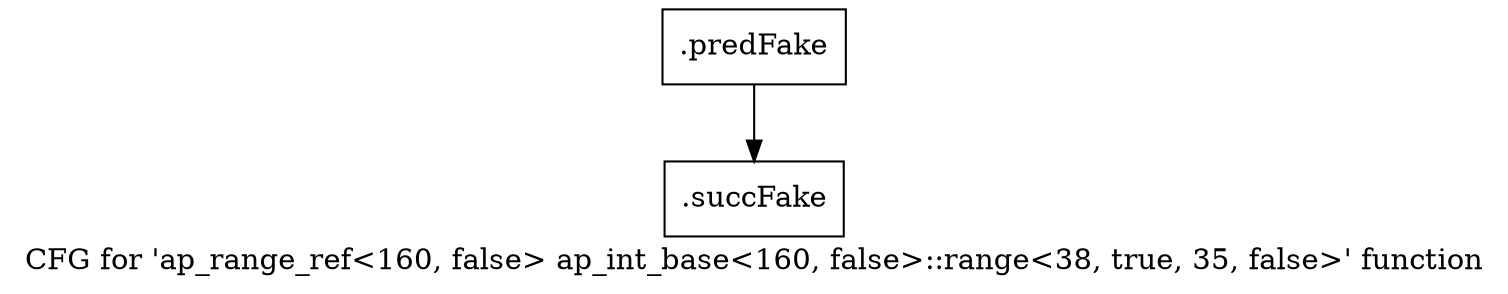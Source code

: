 digraph "CFG for 'ap_range_ref\<160, false\> ap_int_base\<160, false\>::range\<38, true, 35, false\>' function" {
	label="CFG for 'ap_range_ref\<160, false\> ap_int_base\<160, false\>::range\<38, true, 35, false\>' function";

	Node0x5cd8760 [shape=record,filename="",linenumber="",label="{.predFake}"];
	Node0x5cd8760 -> Node0x61593f0[ callList="" memoryops="" filename="/mnt/xilinx/Vitis_HLS/2021.2/include/ap_int_base.h" execusionnum="5"];
	Node0x61593f0 [shape=record,filename="/mnt/xilinx/Vitis_HLS/2021.2/include/ap_int_base.h",linenumber="1109",label="{.succFake}"];
}
